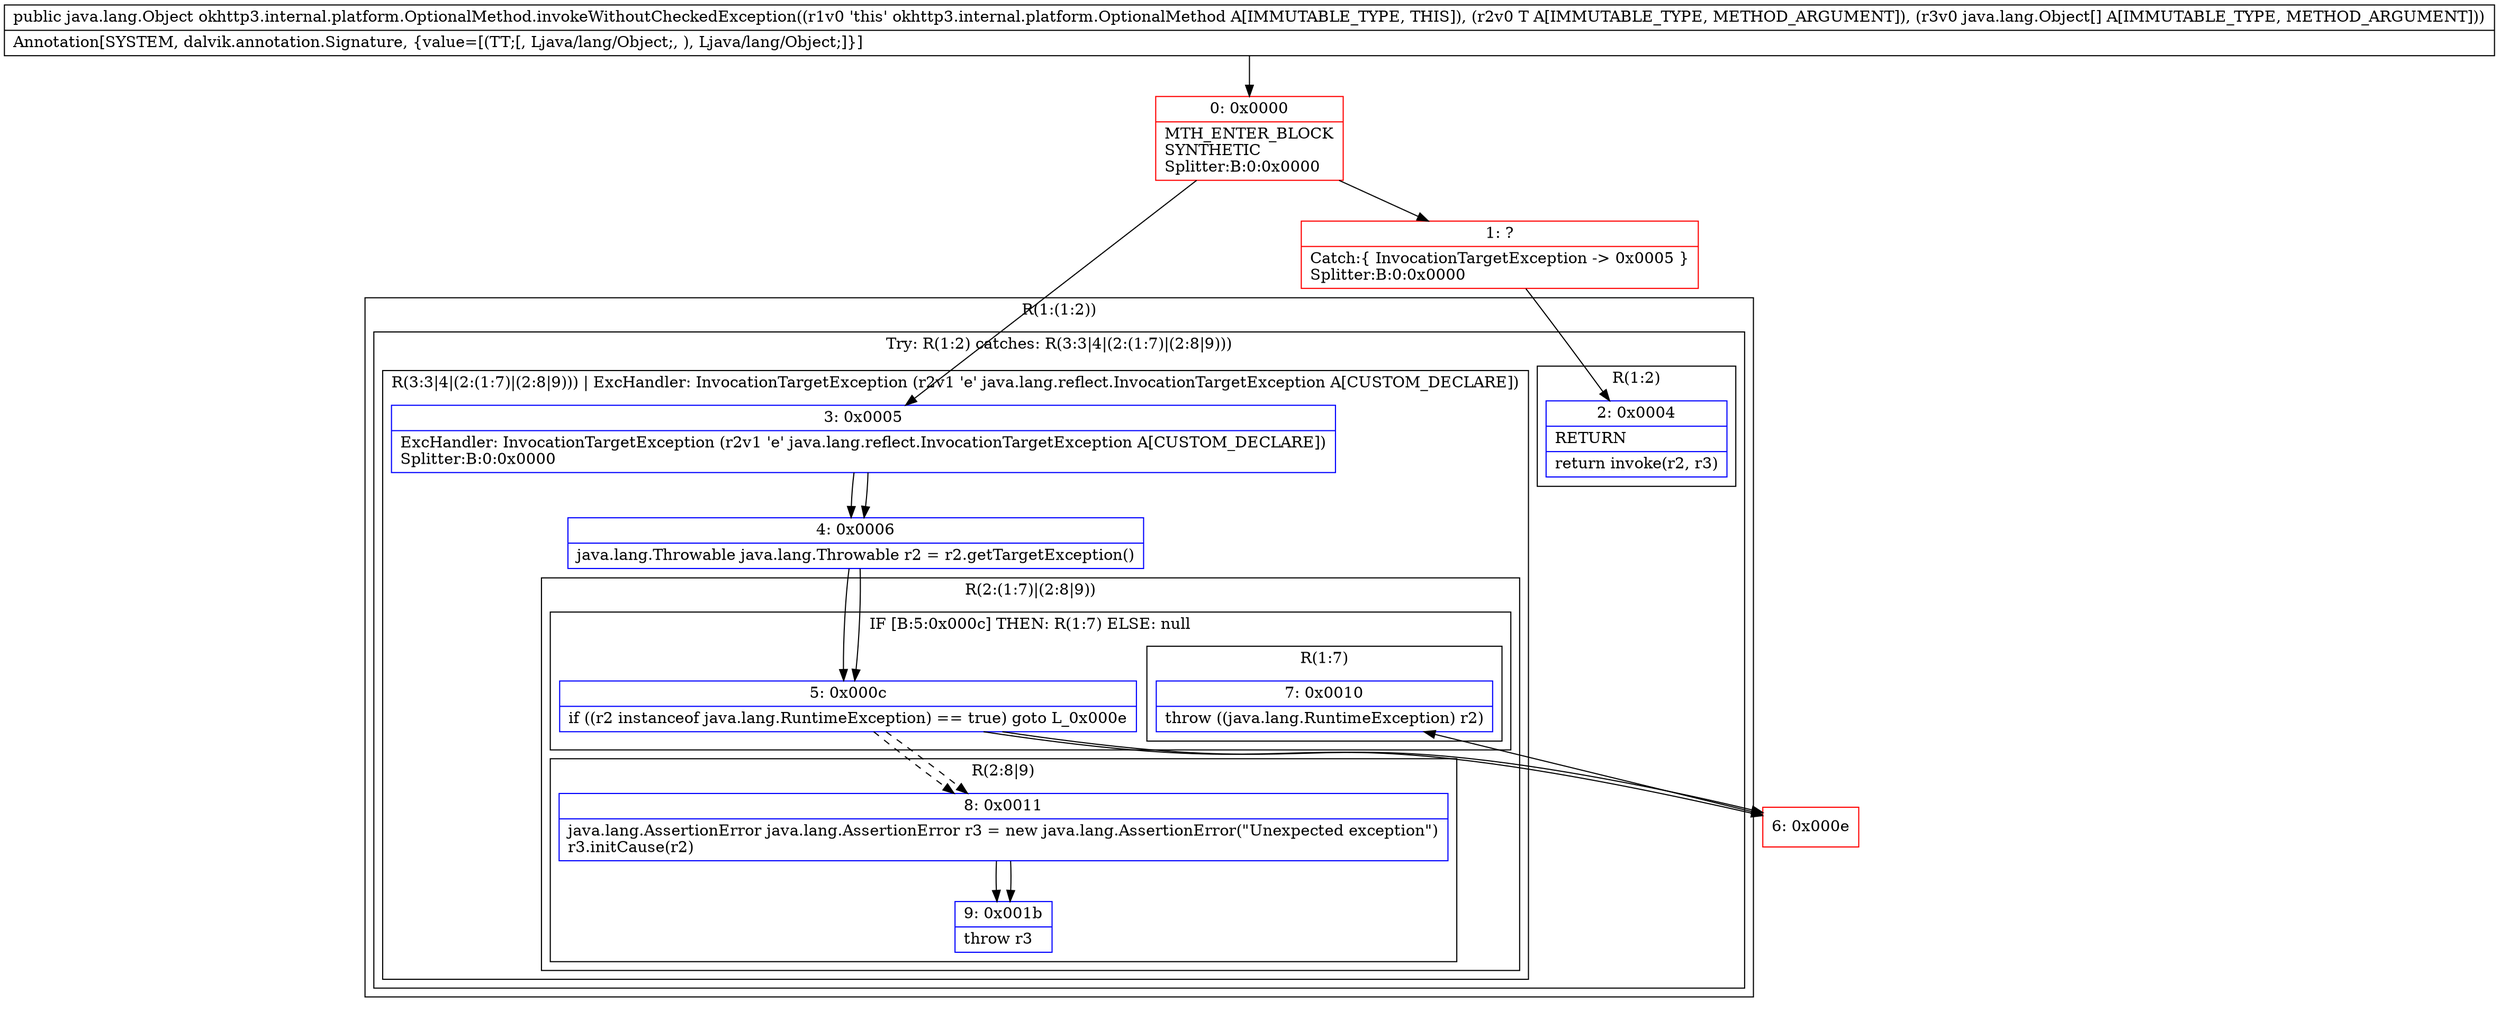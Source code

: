 digraph "CFG forokhttp3.internal.platform.OptionalMethod.invokeWithoutCheckedException(Ljava\/lang\/Object;[Ljava\/lang\/Object;)Ljava\/lang\/Object;" {
subgraph cluster_Region_191161606 {
label = "R(1:(1:2))";
node [shape=record,color=blue];
subgraph cluster_TryCatchRegion_1035154370 {
label = "Try: R(1:2) catches: R(3:3|4|(2:(1:7)|(2:8|9)))";
node [shape=record,color=blue];
subgraph cluster_Region_1168032691 {
label = "R(1:2)";
node [shape=record,color=blue];
Node_2 [shape=record,label="{2\:\ 0x0004|RETURN\l|return invoke(r2, r3)\l}"];
}
subgraph cluster_Region_428469082 {
label = "R(3:3|4|(2:(1:7)|(2:8|9))) | ExcHandler: InvocationTargetException (r2v1 'e' java.lang.reflect.InvocationTargetException A[CUSTOM_DECLARE])\l";
node [shape=record,color=blue];
Node_3 [shape=record,label="{3\:\ 0x0005|ExcHandler: InvocationTargetException (r2v1 'e' java.lang.reflect.InvocationTargetException A[CUSTOM_DECLARE])\lSplitter:B:0:0x0000\l}"];
Node_4 [shape=record,label="{4\:\ 0x0006|java.lang.Throwable java.lang.Throwable r2 = r2.getTargetException()\l}"];
subgraph cluster_Region_218756030 {
label = "R(2:(1:7)|(2:8|9))";
node [shape=record,color=blue];
subgraph cluster_IfRegion_156662023 {
label = "IF [B:5:0x000c] THEN: R(1:7) ELSE: null";
node [shape=record,color=blue];
Node_5 [shape=record,label="{5\:\ 0x000c|if ((r2 instanceof java.lang.RuntimeException) == true) goto L_0x000e\l}"];
subgraph cluster_Region_1405502703 {
label = "R(1:7)";
node [shape=record,color=blue];
Node_7 [shape=record,label="{7\:\ 0x0010|throw ((java.lang.RuntimeException) r2)\l}"];
}
}
subgraph cluster_Region_1080593584 {
label = "R(2:8|9)";
node [shape=record,color=blue];
Node_8 [shape=record,label="{8\:\ 0x0011|java.lang.AssertionError java.lang.AssertionError r3 = new java.lang.AssertionError(\"Unexpected exception\")\lr3.initCause(r2)\l}"];
Node_9 [shape=record,label="{9\:\ 0x001b|throw r3\l}"];
}
}
}
}
}
subgraph cluster_Region_428469082 {
label = "R(3:3|4|(2:(1:7)|(2:8|9))) | ExcHandler: InvocationTargetException (r2v1 'e' java.lang.reflect.InvocationTargetException A[CUSTOM_DECLARE])\l";
node [shape=record,color=blue];
Node_3 [shape=record,label="{3\:\ 0x0005|ExcHandler: InvocationTargetException (r2v1 'e' java.lang.reflect.InvocationTargetException A[CUSTOM_DECLARE])\lSplitter:B:0:0x0000\l}"];
Node_4 [shape=record,label="{4\:\ 0x0006|java.lang.Throwable java.lang.Throwable r2 = r2.getTargetException()\l}"];
subgraph cluster_Region_218756030 {
label = "R(2:(1:7)|(2:8|9))";
node [shape=record,color=blue];
subgraph cluster_IfRegion_156662023 {
label = "IF [B:5:0x000c] THEN: R(1:7) ELSE: null";
node [shape=record,color=blue];
Node_5 [shape=record,label="{5\:\ 0x000c|if ((r2 instanceof java.lang.RuntimeException) == true) goto L_0x000e\l}"];
subgraph cluster_Region_1405502703 {
label = "R(1:7)";
node [shape=record,color=blue];
Node_7 [shape=record,label="{7\:\ 0x0010|throw ((java.lang.RuntimeException) r2)\l}"];
}
}
subgraph cluster_Region_1080593584 {
label = "R(2:8|9)";
node [shape=record,color=blue];
Node_8 [shape=record,label="{8\:\ 0x0011|java.lang.AssertionError java.lang.AssertionError r3 = new java.lang.AssertionError(\"Unexpected exception\")\lr3.initCause(r2)\l}"];
Node_9 [shape=record,label="{9\:\ 0x001b|throw r3\l}"];
}
}
}
Node_0 [shape=record,color=red,label="{0\:\ 0x0000|MTH_ENTER_BLOCK\lSYNTHETIC\lSplitter:B:0:0x0000\l}"];
Node_1 [shape=record,color=red,label="{1\:\ ?|Catch:\{ InvocationTargetException \-\> 0x0005 \}\lSplitter:B:0:0x0000\l}"];
Node_6 [shape=record,color=red,label="{6\:\ 0x000e}"];
MethodNode[shape=record,label="{public java.lang.Object okhttp3.internal.platform.OptionalMethod.invokeWithoutCheckedException((r1v0 'this' okhttp3.internal.platform.OptionalMethod A[IMMUTABLE_TYPE, THIS]), (r2v0 T A[IMMUTABLE_TYPE, METHOD_ARGUMENT]), (r3v0 java.lang.Object[] A[IMMUTABLE_TYPE, METHOD_ARGUMENT]))  | Annotation[SYSTEM, dalvik.annotation.Signature, \{value=[(TT;[, Ljava\/lang\/Object;, ), Ljava\/lang\/Object;]\}]\l}"];
MethodNode -> Node_0;
Node_3 -> Node_4;
Node_4 -> Node_5;
Node_5 -> Node_6;
Node_5 -> Node_8[style=dashed];
Node_8 -> Node_9;
Node_3 -> Node_4;
Node_4 -> Node_5;
Node_5 -> Node_6;
Node_5 -> Node_8[style=dashed];
Node_8 -> Node_9;
Node_0 -> Node_1;
Node_0 -> Node_3;
Node_1 -> Node_2;
Node_6 -> Node_7;
}

